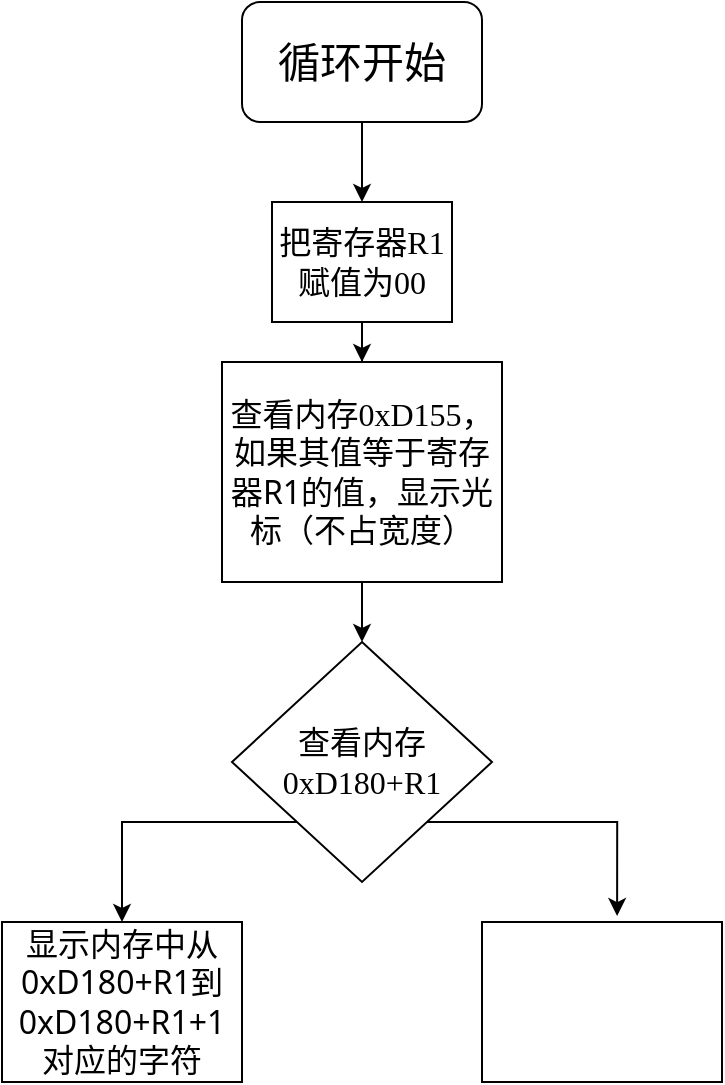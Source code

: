 <mxfile version="24.2.8" type="github">
  <diagram name="Page-1" id="74e2e168-ea6b-b213-b513-2b3c1d86103e">
    <mxGraphModel dx="1050" dy="557" grid="1" gridSize="10" guides="1" tooltips="1" connect="1" arrows="1" fold="1" page="1" pageScale="1" pageWidth="1100" pageHeight="850" background="none" math="0" shadow="0">
      <root>
        <mxCell id="0" />
        <mxCell id="1" parent="0" />
        <mxCell id="GojY49oQipr9B0Q-skVf-8" value="" style="edgeStyle=orthogonalEdgeStyle;rounded=0;orthogonalLoop=1;jettySize=auto;html=1;" edge="1" parent="1" source="GojY49oQipr9B0Q-skVf-1" target="GojY49oQipr9B0Q-skVf-2">
          <mxGeometry relative="1" as="geometry" />
        </mxCell>
        <mxCell id="GojY49oQipr9B0Q-skVf-1" value="&lt;font style=&quot;font-size: 21px;&quot; face=&quot;noto sans&quot;&gt;循环开始&lt;/font&gt;" style="rounded=1;whiteSpace=wrap;html=1;" vertex="1" parent="1">
          <mxGeometry x="480" y="60" width="120" height="60" as="geometry" />
        </mxCell>
        <mxCell id="GojY49oQipr9B0Q-skVf-7" value="" style="edgeStyle=orthogonalEdgeStyle;rounded=0;orthogonalLoop=1;jettySize=auto;html=1;" edge="1" parent="1" source="GojY49oQipr9B0Q-skVf-2" target="GojY49oQipr9B0Q-skVf-3">
          <mxGeometry relative="1" as="geometry" />
        </mxCell>
        <mxCell id="GojY49oQipr9B0Q-skVf-2" value="&lt;div style=&quot;&quot;&gt;&lt;span style=&quot;background-color: initial;&quot;&gt;&lt;font style=&quot;font-size: 16px;&quot;&gt;&lt;font face=&quot;noto sans&quot;&gt;把寄存器&lt;/font&gt;&lt;font face=&quot;Lucida Console&quot;&gt;R1&lt;/font&gt;&lt;font face=&quot;noto sans&quot;&gt;赋值为&lt;/font&gt;&lt;font face=&quot;Lucida Console&quot;&gt;00&lt;/font&gt;&lt;/font&gt;&lt;/span&gt;&lt;/div&gt;" style="rounded=0;whiteSpace=wrap;align=center;html=1;" vertex="1" parent="1">
          <mxGeometry x="495" y="160" width="90" height="60" as="geometry" />
        </mxCell>
        <mxCell id="GojY49oQipr9B0Q-skVf-12" value="" style="edgeStyle=orthogonalEdgeStyle;rounded=0;orthogonalLoop=1;jettySize=auto;html=1;" edge="1" parent="1" source="GojY49oQipr9B0Q-skVf-3" target="GojY49oQipr9B0Q-skVf-10">
          <mxGeometry relative="1" as="geometry" />
        </mxCell>
        <mxCell id="GojY49oQipr9B0Q-skVf-3" value="&lt;font style=&quot;font-size: 16px;&quot; data-font-src=&quot;https://fonts.google.com/noto/specimen/Noto+Sans?query=noto+sans+&quot;&gt;&lt;span style=&quot;font-family: &amp;quot;noto sans&amp;quot;;&quot;&gt;查看内存&lt;/span&gt;&lt;span style=&quot;&quot; class=&quot;a0&quot;&gt;&lt;span style=&quot;&quot; lang=&quot;EN-US&quot;&gt;&lt;font face=&quot;Lucida Console&quot;&gt;0xD155&lt;/font&gt;&lt;/span&gt;&lt;/span&gt;&lt;span style=&quot;font-family: &amp;quot;noto sans&amp;quot;;&quot;&gt;，如果其值等于寄存器&lt;/span&gt;&lt;span style=&quot;font-family: &amp;quot;noto sans&amp;quot;;&quot; class=&quot;a0&quot;&gt;&lt;span style=&quot;&quot; lang=&quot;EN-US&quot;&gt;R1&lt;/span&gt;&lt;/span&gt;&lt;span style=&quot;font-family: &amp;quot;noto sans&amp;quot;;&quot;&gt;的值，显示光标（不占宽度）&lt;/span&gt;&lt;/font&gt;" style="rounded=0;whiteSpace=wrap;html=1;labelBackgroundColor=none;fontColor=default;labelBorderColor=none;textShadow=0;" vertex="1" parent="1">
          <mxGeometry x="470" y="240" width="140" height="110" as="geometry" />
        </mxCell>
        <mxCell id="GojY49oQipr9B0Q-skVf-23" style="edgeStyle=orthogonalEdgeStyle;rounded=0;orthogonalLoop=1;jettySize=auto;html=1;exitX=0;exitY=1;exitDx=0;exitDy=0;entryX=0.5;entryY=0;entryDx=0;entryDy=0;" edge="1" parent="1" source="GojY49oQipr9B0Q-skVf-10" target="GojY49oQipr9B0Q-skVf-21">
          <mxGeometry relative="1" as="geometry">
            <Array as="points">
              <mxPoint x="420" y="470" />
            </Array>
          </mxGeometry>
        </mxCell>
        <mxCell id="GojY49oQipr9B0Q-skVf-10" value="&lt;font data-font-src=&quot;https://fonts.google.com/noto/specimen/Noto+Sans?query=noto+sans+&quot; style=&quot;font-size: 16px;&quot;&gt;&lt;font face=&quot;noto sans&quot;&gt;查看内存&lt;/font&gt;&lt;span style=&quot;&quot; class=&quot;a0&quot;&gt;&lt;span style=&quot;&quot; lang=&quot;EN-US&quot;&gt;&lt;font face=&quot;Lucida Console&quot;&gt;0xD180+R1&lt;/font&gt;&lt;/span&gt;&lt;/span&gt;&lt;/font&gt;" style="rhombus;whiteSpace=wrap;html=1;" vertex="1" parent="1">
          <mxGeometry x="475" y="380" width="130" height="120" as="geometry" />
        </mxCell>
        <mxCell id="GojY49oQipr9B0Q-skVf-21" value="&lt;font face=&quot;noto sans&quot; style=&quot;font-size: 16px;&quot;&gt;显示内存中从0xD180+R1到0xD180+R1+1对应的字符&lt;/font&gt;" style="rounded=0;whiteSpace=wrap;html=1;" vertex="1" parent="1">
          <mxGeometry x="360" y="520" width="120" height="80" as="geometry" />
        </mxCell>
        <mxCell id="GojY49oQipr9B0Q-skVf-22" value="" style="rounded=0;whiteSpace=wrap;html=1;" vertex="1" parent="1">
          <mxGeometry x="600" y="520" width="120" height="80" as="geometry" />
        </mxCell>
        <mxCell id="GojY49oQipr9B0Q-skVf-24" style="edgeStyle=orthogonalEdgeStyle;rounded=0;orthogonalLoop=1;jettySize=auto;html=1;exitX=1;exitY=1;exitDx=0;exitDy=0;entryX=0.563;entryY=-0.037;entryDx=0;entryDy=0;entryPerimeter=0;" edge="1" parent="1" source="GojY49oQipr9B0Q-skVf-10" target="GojY49oQipr9B0Q-skVf-22">
          <mxGeometry relative="1" as="geometry">
            <Array as="points">
              <mxPoint x="668" y="470" />
            </Array>
          </mxGeometry>
        </mxCell>
      </root>
    </mxGraphModel>
  </diagram>
</mxfile>
